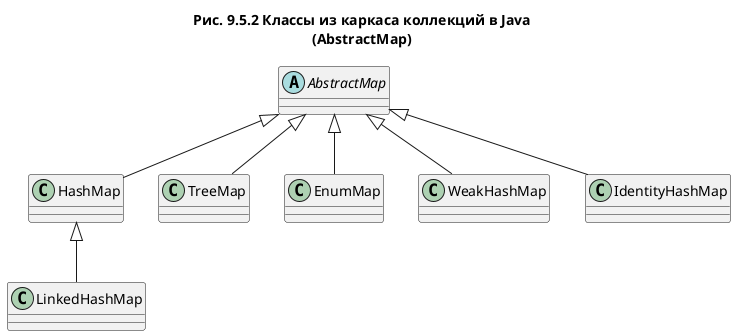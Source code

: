 @startuml
title
Рис. 9.5.2 Классы из каркаса коллекций в Java
(AbstractMap)
end title

abstract class "AbstractMap" as cl1{}
class "HashMap" as cl2{}
class "LinkedHashMap" as cl3{}
class "TreeMap" as cl4{}
class "EnumMap" as cl5{}
class "WeakHashMap" as cl6{}
class "IdentityHashMap" as cl7{}

cl1 <|-- cl2
cl2 <|-- cl3
cl1 <|-- cl4
cl1 <|-- cl5
cl1 <|-- cl6
cl1 <|-- cl7
@enduml
